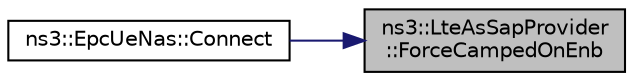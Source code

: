 digraph "ns3::LteAsSapProvider::ForceCampedOnEnb"
{
 // LATEX_PDF_SIZE
  edge [fontname="Helvetica",fontsize="10",labelfontname="Helvetica",labelfontsize="10"];
  node [fontname="Helvetica",fontsize="10",shape=record];
  rankdir="RL";
  Node1 [label="ns3::LteAsSapProvider\l::ForceCampedOnEnb",height=0.2,width=0.4,color="black", fillcolor="grey75", style="filled", fontcolor="black",tooltip="Force the RRC entity to stay camped on a certain eNodeB."];
  Node1 -> Node2 [dir="back",color="midnightblue",fontsize="10",style="solid",fontname="Helvetica"];
  Node2 [label="ns3::EpcUeNas::Connect",height=0.2,width=0.4,color="black", fillcolor="white", style="filled",URL="$classns3_1_1_epc_ue_nas.html#aaddbb0f28f2b0ea4a9b1289d713598a3",tooltip="Causes NAS to tell AS to camp to a specific cell and go to ACTIVE state."];
}
